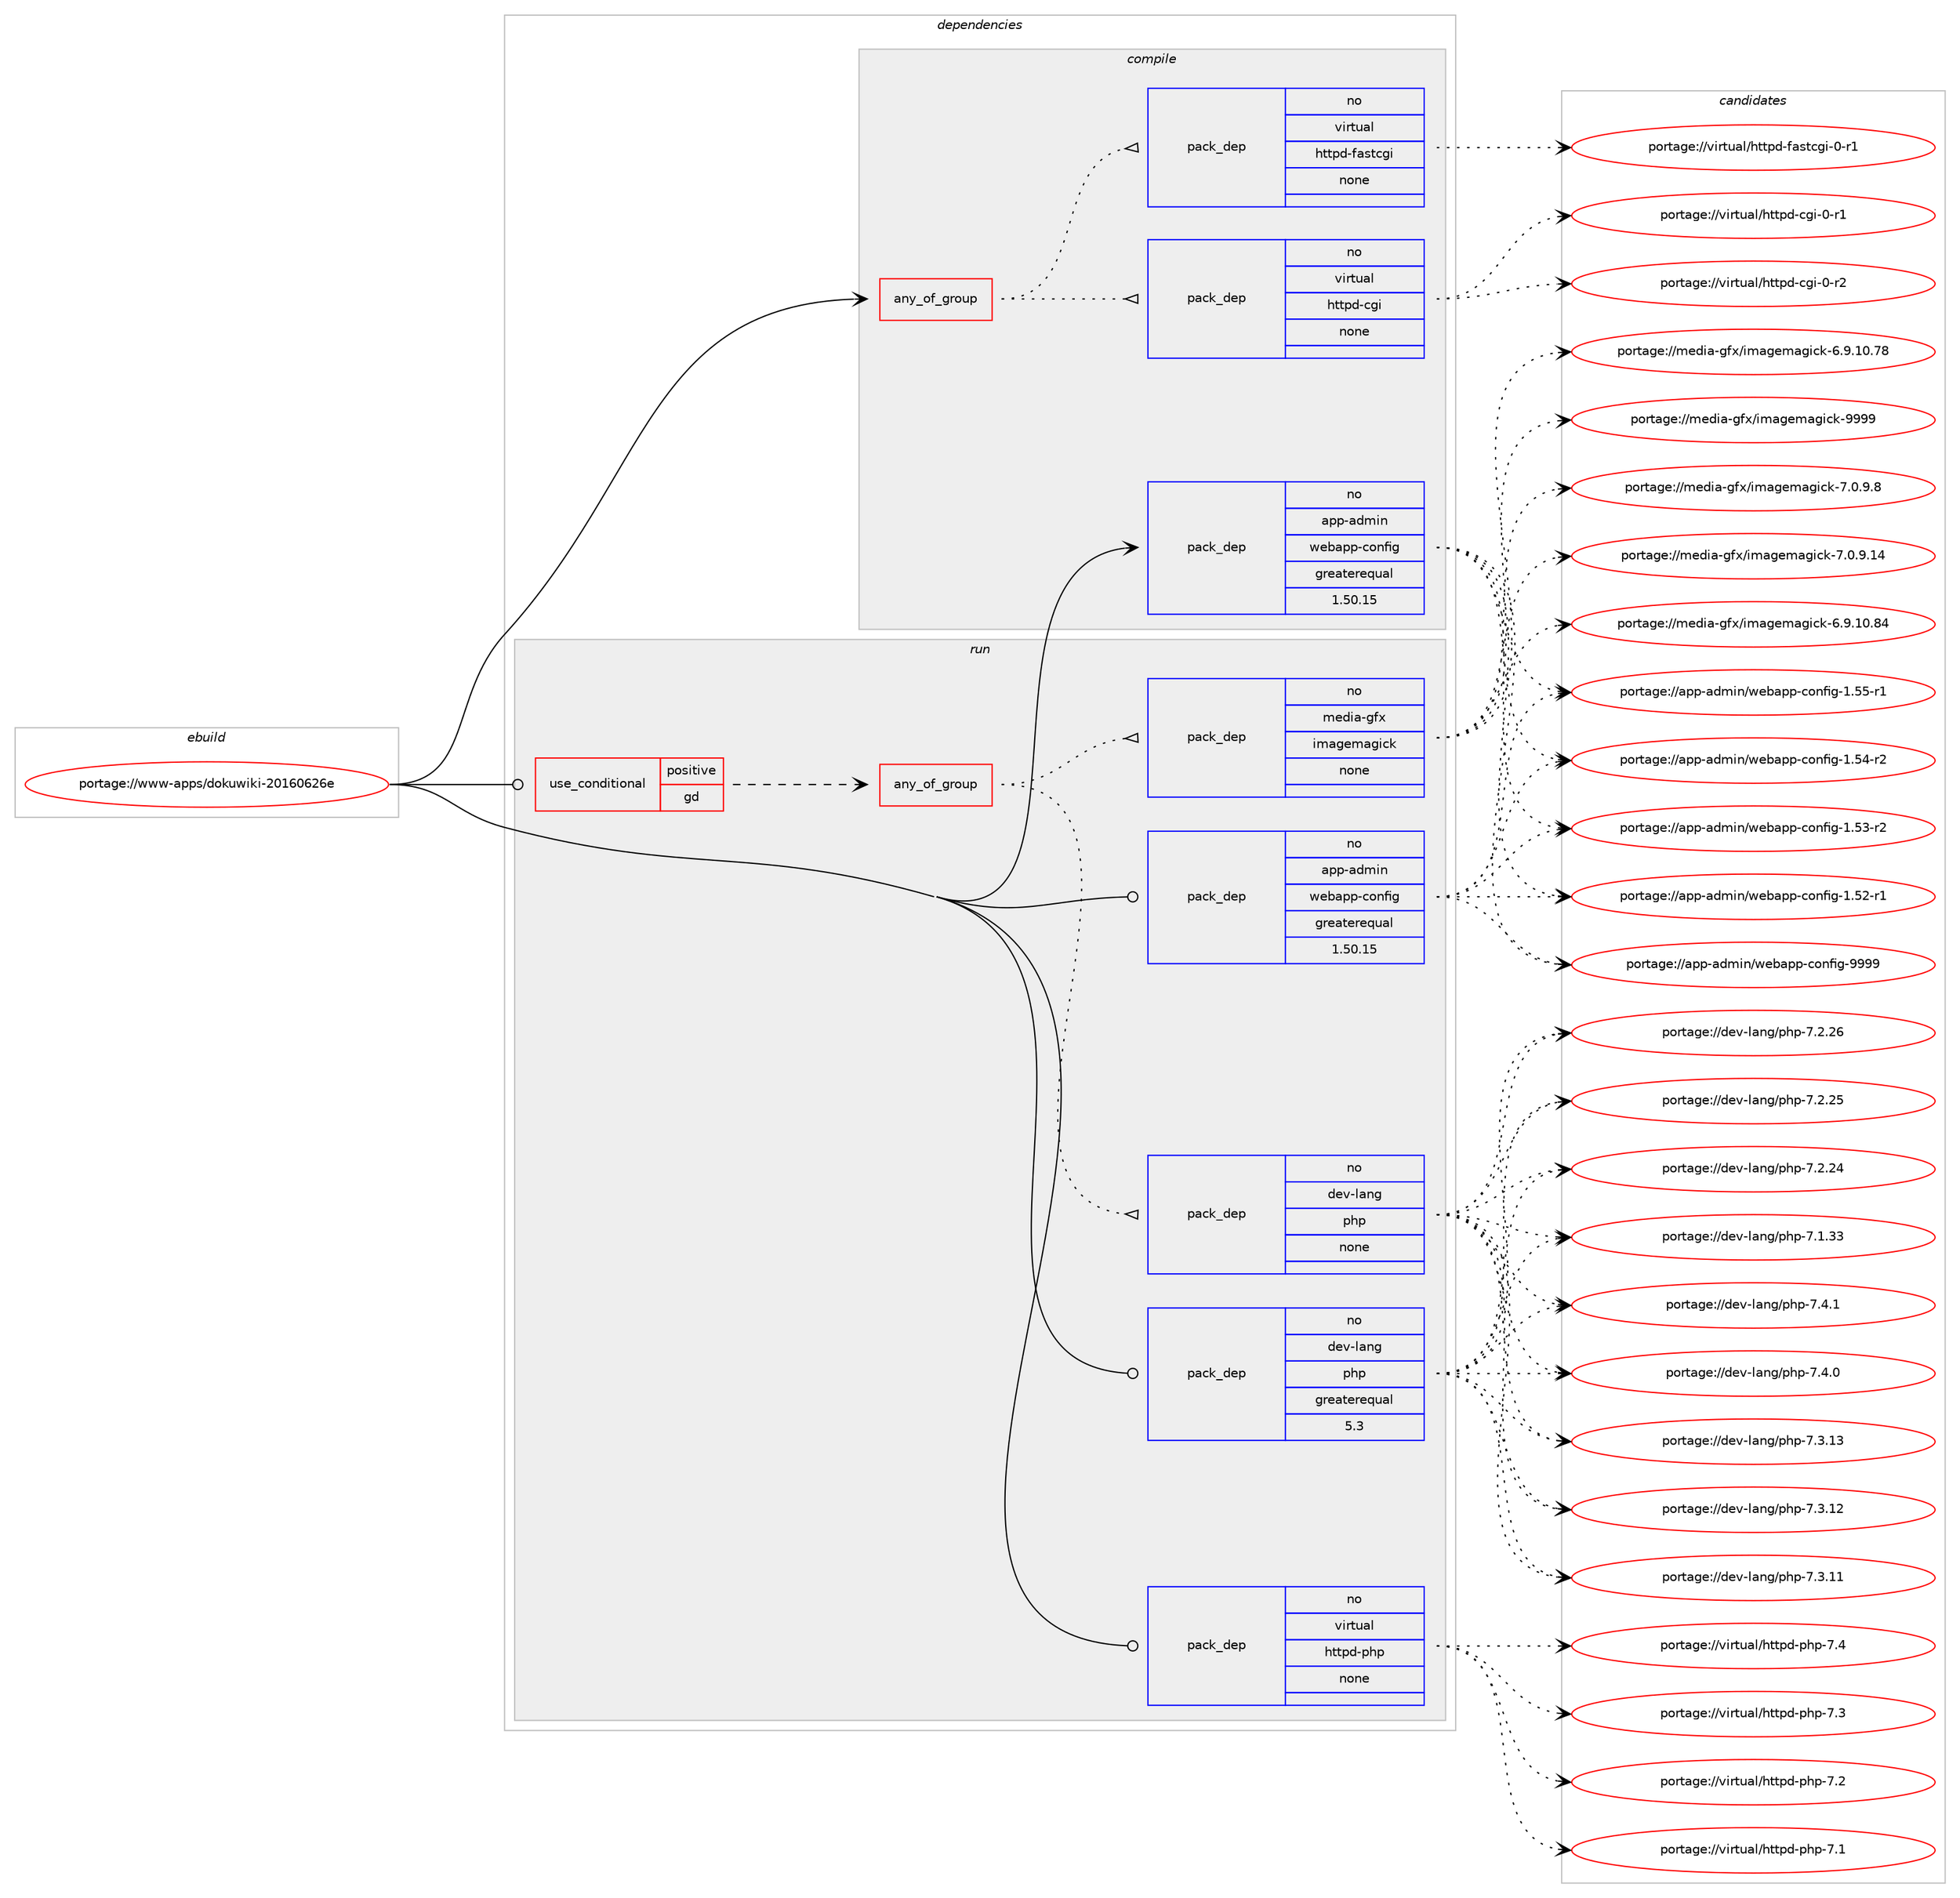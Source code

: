digraph prolog {

# *************
# Graph options
# *************

newrank=true;
concentrate=true;
compound=true;
graph [rankdir=LR,fontname=Helvetica,fontsize=10,ranksep=1.5];#, ranksep=2.5, nodesep=0.2];
edge  [arrowhead=vee];
node  [fontname=Helvetica,fontsize=10];

# **********
# The ebuild
# **********

subgraph cluster_leftcol {
color=gray;
rank=same;
label=<<i>ebuild</i>>;
id [label="portage://www-apps/dokuwiki-20160626e", color=red, width=4, href="../www-apps/dokuwiki-20160626e.svg"];
}

# ****************
# The dependencies
# ****************

subgraph cluster_midcol {
color=gray;
label=<<i>dependencies</i>>;
subgraph cluster_compile {
fillcolor="#eeeeee";
style=filled;
label=<<i>compile</i>>;
subgraph any637 {
dependency37012 [label=<<TABLE BORDER="0" CELLBORDER="1" CELLSPACING="0" CELLPADDING="4"><TR><TD CELLPADDING="10">any_of_group</TD></TR></TABLE>>, shape=none, color=red];subgraph pack29683 {
dependency37013 [label=<<TABLE BORDER="0" CELLBORDER="1" CELLSPACING="0" CELLPADDING="4" WIDTH="220"><TR><TD ROWSPAN="6" CELLPADDING="30">pack_dep</TD></TR><TR><TD WIDTH="110">no</TD></TR><TR><TD>virtual</TD></TR><TR><TD>httpd-cgi</TD></TR><TR><TD>none</TD></TR><TR><TD></TD></TR></TABLE>>, shape=none, color=blue];
}
dependency37012:e -> dependency37013:w [weight=20,style="dotted",arrowhead="oinv"];
subgraph pack29684 {
dependency37014 [label=<<TABLE BORDER="0" CELLBORDER="1" CELLSPACING="0" CELLPADDING="4" WIDTH="220"><TR><TD ROWSPAN="6" CELLPADDING="30">pack_dep</TD></TR><TR><TD WIDTH="110">no</TD></TR><TR><TD>virtual</TD></TR><TR><TD>httpd-fastcgi</TD></TR><TR><TD>none</TD></TR><TR><TD></TD></TR></TABLE>>, shape=none, color=blue];
}
dependency37012:e -> dependency37014:w [weight=20,style="dotted",arrowhead="oinv"];
}
id:e -> dependency37012:w [weight=20,style="solid",arrowhead="vee"];
subgraph pack29685 {
dependency37015 [label=<<TABLE BORDER="0" CELLBORDER="1" CELLSPACING="0" CELLPADDING="4" WIDTH="220"><TR><TD ROWSPAN="6" CELLPADDING="30">pack_dep</TD></TR><TR><TD WIDTH="110">no</TD></TR><TR><TD>app-admin</TD></TR><TR><TD>webapp-config</TD></TR><TR><TD>greaterequal</TD></TR><TR><TD>1.50.15</TD></TR></TABLE>>, shape=none, color=blue];
}
id:e -> dependency37015:w [weight=20,style="solid",arrowhead="vee"];
}
subgraph cluster_compileandrun {
fillcolor="#eeeeee";
style=filled;
label=<<i>compile and run</i>>;
}
subgraph cluster_run {
fillcolor="#eeeeee";
style=filled;
label=<<i>run</i>>;
subgraph cond6647 {
dependency37016 [label=<<TABLE BORDER="0" CELLBORDER="1" CELLSPACING="0" CELLPADDING="4"><TR><TD ROWSPAN="3" CELLPADDING="10">use_conditional</TD></TR><TR><TD>positive</TD></TR><TR><TD>gd</TD></TR></TABLE>>, shape=none, color=red];
subgraph any638 {
dependency37017 [label=<<TABLE BORDER="0" CELLBORDER="1" CELLSPACING="0" CELLPADDING="4"><TR><TD CELLPADDING="10">any_of_group</TD></TR></TABLE>>, shape=none, color=red];subgraph pack29686 {
dependency37018 [label=<<TABLE BORDER="0" CELLBORDER="1" CELLSPACING="0" CELLPADDING="4" WIDTH="220"><TR><TD ROWSPAN="6" CELLPADDING="30">pack_dep</TD></TR><TR><TD WIDTH="110">no</TD></TR><TR><TD>dev-lang</TD></TR><TR><TD>php</TD></TR><TR><TD>none</TD></TR><TR><TD></TD></TR></TABLE>>, shape=none, color=blue];
}
dependency37017:e -> dependency37018:w [weight=20,style="dotted",arrowhead="oinv"];
subgraph pack29687 {
dependency37019 [label=<<TABLE BORDER="0" CELLBORDER="1" CELLSPACING="0" CELLPADDING="4" WIDTH="220"><TR><TD ROWSPAN="6" CELLPADDING="30">pack_dep</TD></TR><TR><TD WIDTH="110">no</TD></TR><TR><TD>media-gfx</TD></TR><TR><TD>imagemagick</TD></TR><TR><TD>none</TD></TR><TR><TD></TD></TR></TABLE>>, shape=none, color=blue];
}
dependency37017:e -> dependency37019:w [weight=20,style="dotted",arrowhead="oinv"];
}
dependency37016:e -> dependency37017:w [weight=20,style="dashed",arrowhead="vee"];
}
id:e -> dependency37016:w [weight=20,style="solid",arrowhead="odot"];
subgraph pack29688 {
dependency37020 [label=<<TABLE BORDER="0" CELLBORDER="1" CELLSPACING="0" CELLPADDING="4" WIDTH="220"><TR><TD ROWSPAN="6" CELLPADDING="30">pack_dep</TD></TR><TR><TD WIDTH="110">no</TD></TR><TR><TD>app-admin</TD></TR><TR><TD>webapp-config</TD></TR><TR><TD>greaterequal</TD></TR><TR><TD>1.50.15</TD></TR></TABLE>>, shape=none, color=blue];
}
id:e -> dependency37020:w [weight=20,style="solid",arrowhead="odot"];
subgraph pack29689 {
dependency37021 [label=<<TABLE BORDER="0" CELLBORDER="1" CELLSPACING="0" CELLPADDING="4" WIDTH="220"><TR><TD ROWSPAN="6" CELLPADDING="30">pack_dep</TD></TR><TR><TD WIDTH="110">no</TD></TR><TR><TD>dev-lang</TD></TR><TR><TD>php</TD></TR><TR><TD>greaterequal</TD></TR><TR><TD>5.3</TD></TR></TABLE>>, shape=none, color=blue];
}
id:e -> dependency37021:w [weight=20,style="solid",arrowhead="odot"];
subgraph pack29690 {
dependency37022 [label=<<TABLE BORDER="0" CELLBORDER="1" CELLSPACING="0" CELLPADDING="4" WIDTH="220"><TR><TD ROWSPAN="6" CELLPADDING="30">pack_dep</TD></TR><TR><TD WIDTH="110">no</TD></TR><TR><TD>virtual</TD></TR><TR><TD>httpd-php</TD></TR><TR><TD>none</TD></TR><TR><TD></TD></TR></TABLE>>, shape=none, color=blue];
}
id:e -> dependency37022:w [weight=20,style="solid",arrowhead="odot"];
}
}

# **************
# The candidates
# **************

subgraph cluster_choices {
rank=same;
color=gray;
label=<<i>candidates</i>>;

subgraph choice29683 {
color=black;
nodesep=1;
choice1181051141161179710847104116116112100459910310545484511450 [label="portage://virtual/httpd-cgi-0-r2", color=red, width=4,href="../virtual/httpd-cgi-0-r2.svg"];
choice1181051141161179710847104116116112100459910310545484511449 [label="portage://virtual/httpd-cgi-0-r1", color=red, width=4,href="../virtual/httpd-cgi-0-r1.svg"];
dependency37013:e -> choice1181051141161179710847104116116112100459910310545484511450:w [style=dotted,weight="100"];
dependency37013:e -> choice1181051141161179710847104116116112100459910310545484511449:w [style=dotted,weight="100"];
}
subgraph choice29684 {
color=black;
nodesep=1;
choice118105114116117971084710411611611210045102971151169910310545484511449 [label="portage://virtual/httpd-fastcgi-0-r1", color=red, width=4,href="../virtual/httpd-fastcgi-0-r1.svg"];
dependency37014:e -> choice118105114116117971084710411611611210045102971151169910310545484511449:w [style=dotted,weight="100"];
}
subgraph choice29685 {
color=black;
nodesep=1;
choice97112112459710010910511047119101989711211245991111101021051034557575757 [label="portage://app-admin/webapp-config-9999", color=red, width=4,href="../app-admin/webapp-config-9999.svg"];
choice971121124597100109105110471191019897112112459911111010210510345494653534511449 [label="portage://app-admin/webapp-config-1.55-r1", color=red, width=4,href="../app-admin/webapp-config-1.55-r1.svg"];
choice971121124597100109105110471191019897112112459911111010210510345494653524511450 [label="portage://app-admin/webapp-config-1.54-r2", color=red, width=4,href="../app-admin/webapp-config-1.54-r2.svg"];
choice971121124597100109105110471191019897112112459911111010210510345494653514511450 [label="portage://app-admin/webapp-config-1.53-r2", color=red, width=4,href="../app-admin/webapp-config-1.53-r2.svg"];
choice971121124597100109105110471191019897112112459911111010210510345494653504511449 [label="portage://app-admin/webapp-config-1.52-r1", color=red, width=4,href="../app-admin/webapp-config-1.52-r1.svg"];
dependency37015:e -> choice97112112459710010910511047119101989711211245991111101021051034557575757:w [style=dotted,weight="100"];
dependency37015:e -> choice971121124597100109105110471191019897112112459911111010210510345494653534511449:w [style=dotted,weight="100"];
dependency37015:e -> choice971121124597100109105110471191019897112112459911111010210510345494653524511450:w [style=dotted,weight="100"];
dependency37015:e -> choice971121124597100109105110471191019897112112459911111010210510345494653514511450:w [style=dotted,weight="100"];
dependency37015:e -> choice971121124597100109105110471191019897112112459911111010210510345494653504511449:w [style=dotted,weight="100"];
}
subgraph choice29686 {
color=black;
nodesep=1;
choice100101118451089711010347112104112455546524649 [label="portage://dev-lang/php-7.4.1", color=red, width=4,href="../dev-lang/php-7.4.1.svg"];
choice100101118451089711010347112104112455546524648 [label="portage://dev-lang/php-7.4.0", color=red, width=4,href="../dev-lang/php-7.4.0.svg"];
choice10010111845108971101034711210411245554651464951 [label="portage://dev-lang/php-7.3.13", color=red, width=4,href="../dev-lang/php-7.3.13.svg"];
choice10010111845108971101034711210411245554651464950 [label="portage://dev-lang/php-7.3.12", color=red, width=4,href="../dev-lang/php-7.3.12.svg"];
choice10010111845108971101034711210411245554651464949 [label="portage://dev-lang/php-7.3.11", color=red, width=4,href="../dev-lang/php-7.3.11.svg"];
choice10010111845108971101034711210411245554650465054 [label="portage://dev-lang/php-7.2.26", color=red, width=4,href="../dev-lang/php-7.2.26.svg"];
choice10010111845108971101034711210411245554650465053 [label="portage://dev-lang/php-7.2.25", color=red, width=4,href="../dev-lang/php-7.2.25.svg"];
choice10010111845108971101034711210411245554650465052 [label="portage://dev-lang/php-7.2.24", color=red, width=4,href="../dev-lang/php-7.2.24.svg"];
choice10010111845108971101034711210411245554649465151 [label="portage://dev-lang/php-7.1.33", color=red, width=4,href="../dev-lang/php-7.1.33.svg"];
dependency37018:e -> choice100101118451089711010347112104112455546524649:w [style=dotted,weight="100"];
dependency37018:e -> choice100101118451089711010347112104112455546524648:w [style=dotted,weight="100"];
dependency37018:e -> choice10010111845108971101034711210411245554651464951:w [style=dotted,weight="100"];
dependency37018:e -> choice10010111845108971101034711210411245554651464950:w [style=dotted,weight="100"];
dependency37018:e -> choice10010111845108971101034711210411245554651464949:w [style=dotted,weight="100"];
dependency37018:e -> choice10010111845108971101034711210411245554650465054:w [style=dotted,weight="100"];
dependency37018:e -> choice10010111845108971101034711210411245554650465053:w [style=dotted,weight="100"];
dependency37018:e -> choice10010111845108971101034711210411245554650465052:w [style=dotted,weight="100"];
dependency37018:e -> choice10010111845108971101034711210411245554649465151:w [style=dotted,weight="100"];
}
subgraph choice29687 {
color=black;
nodesep=1;
choice1091011001059745103102120471051099710310110997103105991074557575757 [label="portage://media-gfx/imagemagick-9999", color=red, width=4,href="../media-gfx/imagemagick-9999.svg"];
choice1091011001059745103102120471051099710310110997103105991074555464846574656 [label="portage://media-gfx/imagemagick-7.0.9.8", color=red, width=4,href="../media-gfx/imagemagick-7.0.9.8.svg"];
choice109101100105974510310212047105109971031011099710310599107455546484657464952 [label="portage://media-gfx/imagemagick-7.0.9.14", color=red, width=4,href="../media-gfx/imagemagick-7.0.9.14.svg"];
choice10910110010597451031021204710510997103101109971031059910745544657464948465652 [label="portage://media-gfx/imagemagick-6.9.10.84", color=red, width=4,href="../media-gfx/imagemagick-6.9.10.84.svg"];
choice10910110010597451031021204710510997103101109971031059910745544657464948465556 [label="portage://media-gfx/imagemagick-6.9.10.78", color=red, width=4,href="../media-gfx/imagemagick-6.9.10.78.svg"];
dependency37019:e -> choice1091011001059745103102120471051099710310110997103105991074557575757:w [style=dotted,weight="100"];
dependency37019:e -> choice1091011001059745103102120471051099710310110997103105991074555464846574656:w [style=dotted,weight="100"];
dependency37019:e -> choice109101100105974510310212047105109971031011099710310599107455546484657464952:w [style=dotted,weight="100"];
dependency37019:e -> choice10910110010597451031021204710510997103101109971031059910745544657464948465652:w [style=dotted,weight="100"];
dependency37019:e -> choice10910110010597451031021204710510997103101109971031059910745544657464948465556:w [style=dotted,weight="100"];
}
subgraph choice29688 {
color=black;
nodesep=1;
choice97112112459710010910511047119101989711211245991111101021051034557575757 [label="portage://app-admin/webapp-config-9999", color=red, width=4,href="../app-admin/webapp-config-9999.svg"];
choice971121124597100109105110471191019897112112459911111010210510345494653534511449 [label="portage://app-admin/webapp-config-1.55-r1", color=red, width=4,href="../app-admin/webapp-config-1.55-r1.svg"];
choice971121124597100109105110471191019897112112459911111010210510345494653524511450 [label="portage://app-admin/webapp-config-1.54-r2", color=red, width=4,href="../app-admin/webapp-config-1.54-r2.svg"];
choice971121124597100109105110471191019897112112459911111010210510345494653514511450 [label="portage://app-admin/webapp-config-1.53-r2", color=red, width=4,href="../app-admin/webapp-config-1.53-r2.svg"];
choice971121124597100109105110471191019897112112459911111010210510345494653504511449 [label="portage://app-admin/webapp-config-1.52-r1", color=red, width=4,href="../app-admin/webapp-config-1.52-r1.svg"];
dependency37020:e -> choice97112112459710010910511047119101989711211245991111101021051034557575757:w [style=dotted,weight="100"];
dependency37020:e -> choice971121124597100109105110471191019897112112459911111010210510345494653534511449:w [style=dotted,weight="100"];
dependency37020:e -> choice971121124597100109105110471191019897112112459911111010210510345494653524511450:w [style=dotted,weight="100"];
dependency37020:e -> choice971121124597100109105110471191019897112112459911111010210510345494653514511450:w [style=dotted,weight="100"];
dependency37020:e -> choice971121124597100109105110471191019897112112459911111010210510345494653504511449:w [style=dotted,weight="100"];
}
subgraph choice29689 {
color=black;
nodesep=1;
choice100101118451089711010347112104112455546524649 [label="portage://dev-lang/php-7.4.1", color=red, width=4,href="../dev-lang/php-7.4.1.svg"];
choice100101118451089711010347112104112455546524648 [label="portage://dev-lang/php-7.4.0", color=red, width=4,href="../dev-lang/php-7.4.0.svg"];
choice10010111845108971101034711210411245554651464951 [label="portage://dev-lang/php-7.3.13", color=red, width=4,href="../dev-lang/php-7.3.13.svg"];
choice10010111845108971101034711210411245554651464950 [label="portage://dev-lang/php-7.3.12", color=red, width=4,href="../dev-lang/php-7.3.12.svg"];
choice10010111845108971101034711210411245554651464949 [label="portage://dev-lang/php-7.3.11", color=red, width=4,href="../dev-lang/php-7.3.11.svg"];
choice10010111845108971101034711210411245554650465054 [label="portage://dev-lang/php-7.2.26", color=red, width=4,href="../dev-lang/php-7.2.26.svg"];
choice10010111845108971101034711210411245554650465053 [label="portage://dev-lang/php-7.2.25", color=red, width=4,href="../dev-lang/php-7.2.25.svg"];
choice10010111845108971101034711210411245554650465052 [label="portage://dev-lang/php-7.2.24", color=red, width=4,href="../dev-lang/php-7.2.24.svg"];
choice10010111845108971101034711210411245554649465151 [label="portage://dev-lang/php-7.1.33", color=red, width=4,href="../dev-lang/php-7.1.33.svg"];
dependency37021:e -> choice100101118451089711010347112104112455546524649:w [style=dotted,weight="100"];
dependency37021:e -> choice100101118451089711010347112104112455546524648:w [style=dotted,weight="100"];
dependency37021:e -> choice10010111845108971101034711210411245554651464951:w [style=dotted,weight="100"];
dependency37021:e -> choice10010111845108971101034711210411245554651464950:w [style=dotted,weight="100"];
dependency37021:e -> choice10010111845108971101034711210411245554651464949:w [style=dotted,weight="100"];
dependency37021:e -> choice10010111845108971101034711210411245554650465054:w [style=dotted,weight="100"];
dependency37021:e -> choice10010111845108971101034711210411245554650465053:w [style=dotted,weight="100"];
dependency37021:e -> choice10010111845108971101034711210411245554650465052:w [style=dotted,weight="100"];
dependency37021:e -> choice10010111845108971101034711210411245554649465151:w [style=dotted,weight="100"];
}
subgraph choice29690 {
color=black;
nodesep=1;
choice11810511411611797108471041161161121004511210411245554652 [label="portage://virtual/httpd-php-7.4", color=red, width=4,href="../virtual/httpd-php-7.4.svg"];
choice11810511411611797108471041161161121004511210411245554651 [label="portage://virtual/httpd-php-7.3", color=red, width=4,href="../virtual/httpd-php-7.3.svg"];
choice11810511411611797108471041161161121004511210411245554650 [label="portage://virtual/httpd-php-7.2", color=red, width=4,href="../virtual/httpd-php-7.2.svg"];
choice11810511411611797108471041161161121004511210411245554649 [label="portage://virtual/httpd-php-7.1", color=red, width=4,href="../virtual/httpd-php-7.1.svg"];
dependency37022:e -> choice11810511411611797108471041161161121004511210411245554652:w [style=dotted,weight="100"];
dependency37022:e -> choice11810511411611797108471041161161121004511210411245554651:w [style=dotted,weight="100"];
dependency37022:e -> choice11810511411611797108471041161161121004511210411245554650:w [style=dotted,weight="100"];
dependency37022:e -> choice11810511411611797108471041161161121004511210411245554649:w [style=dotted,weight="100"];
}
}

}
